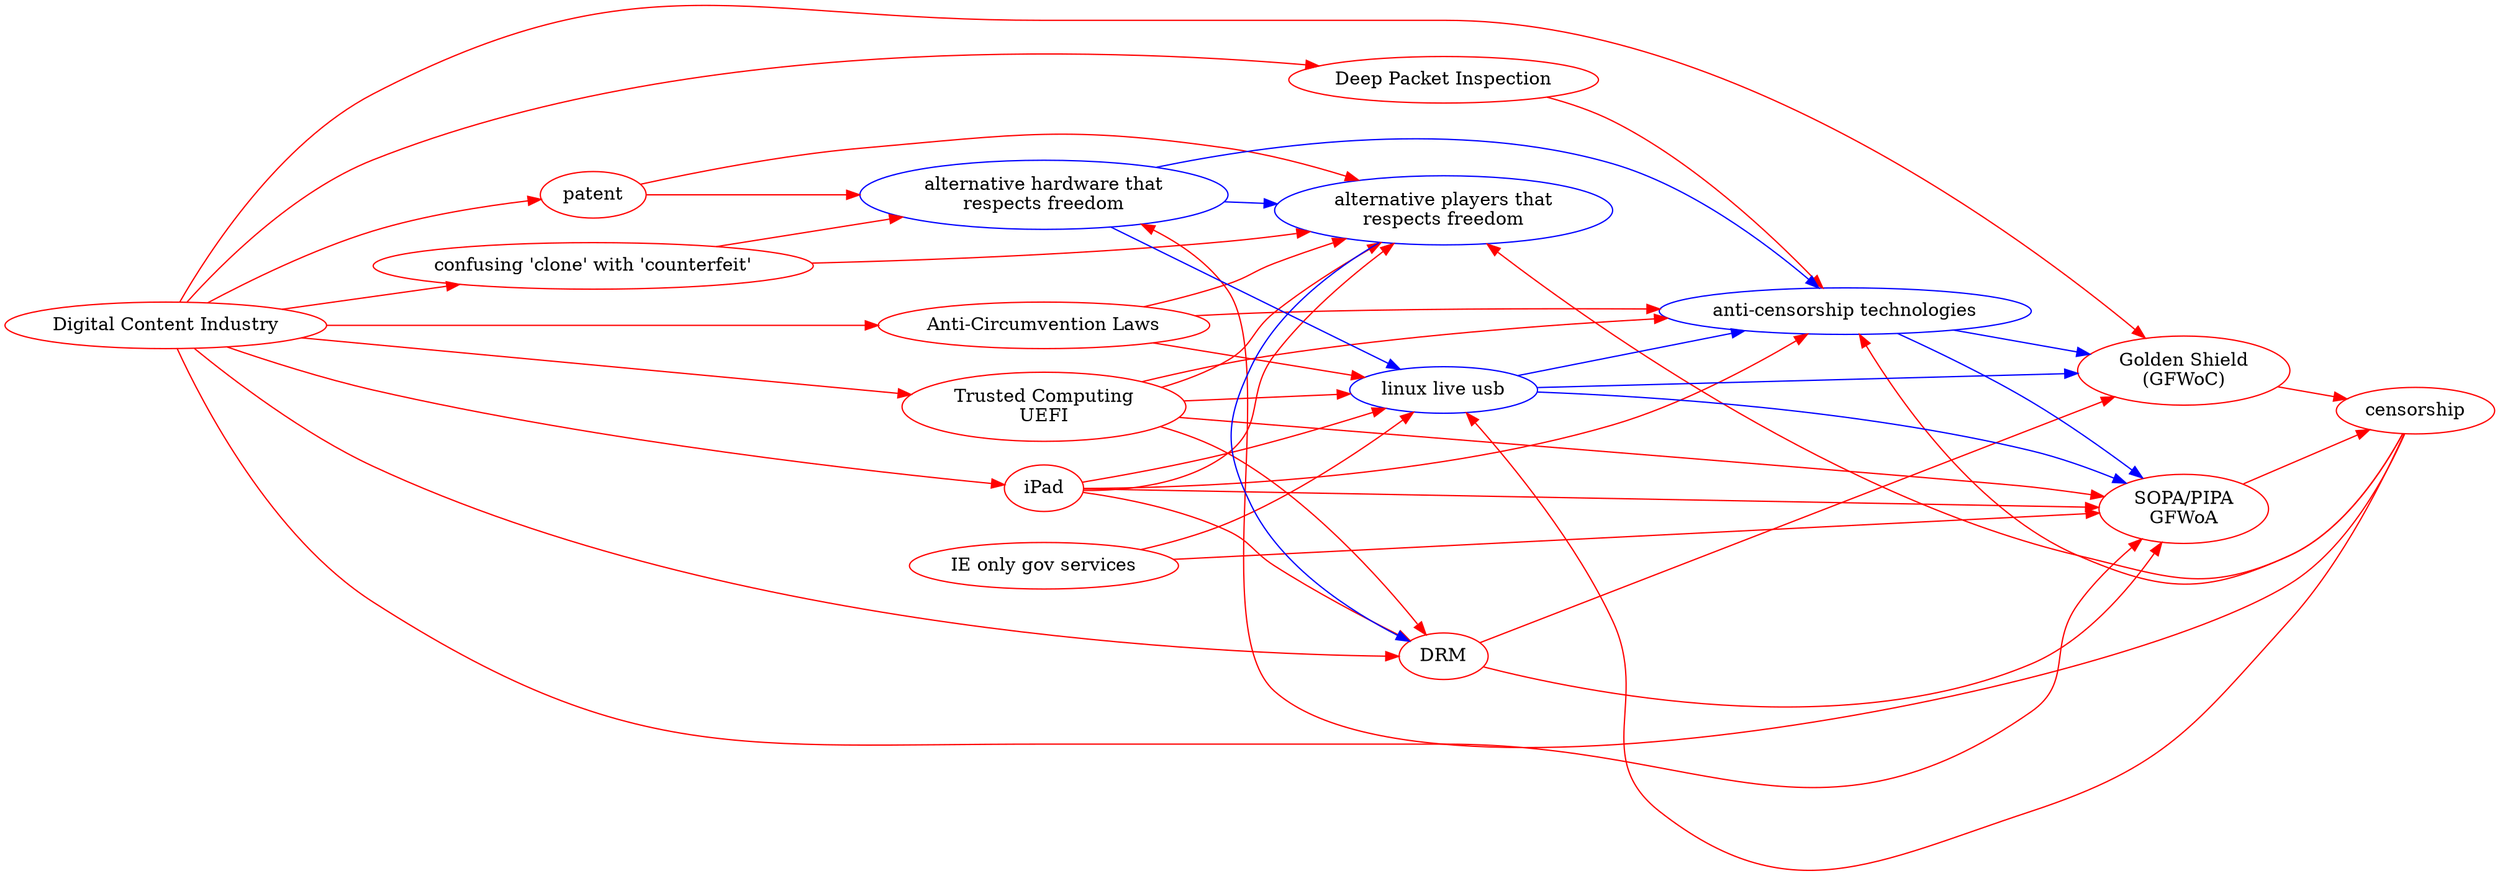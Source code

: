 // perl -ne 'print unless (/label=/ and not m#// *en *$#)' tw-joins-gfw.dot | dot -Tsvg > ~/tw-joins-gfw.svg

// digraph "Chinamerica 的統一防火長城: 臺灣是首選測試省份"
digraph "Taiwan as the testing ground for The United Great Firewall of Chinamerica"
{

    rankdir=LR;

    content_industry [
	label="數位內容產業",
	label="Digital Content Industry", // en
	color=red,
    ];

    DRM [
	label="DRM\n(遙控數位枷鎖)",
	label="DRM",
	color=red,
    ];

    trusted_computing [
	label="TC 信任運算\n(含安全開機)",
	label="Trusted Computing\nUEFI", // en
	color=red,
    ];

    anti_circumvention [
	label="反規避條款\n(禁止越獄或逆向工程)",
	label="Anti-Circumvention Laws", // en
	color=red,
    ];

    dpi [
	label="Deep Packet Inspection\n深度封包檢測",
	label="Deep Packet Inspection", // en
	color=red,
    ];

    gwf_China [
	label="中國防火長城\n(金盾工程等等)",
	label="Golden Shield\n(GFWoC)", // en
	color=red,
    ];

    gwf_USA [
	label="美國防火長城\n(SOPA 等等)",
	label="SOPA/PIPA\nGFWoA", // en
	color=red,
    ];

    gov_edit [
	label="筆硯文書\n(IE only)",
	label="IE only gov services", // en
	color=red,
    ];

    censor [
	label="言論管制",
	label="censorship", // en
	color=red,
    ];

    iPad [
	label="iPad",
	label="iPad", // en
	color=red,
    ];

    patent [
	label="專利",
	label="patent", // en
	color=red,
    ];

    suppress_clone [
	label="「仿冒」污名化「山寨」",
	label="confusing 'clone' with 'counterfeit'", // en
	color=red,
    ];

    alt_player [
	label="尊重消費者自主權\n的替代播放軟體",
	label="alternative players that\nrespects freedom", // en
	color=blue,
    ];

    alt_device [
	label="尊重消費者自主權\n的替代硬體",
	label="alternative hardware that\nrespects freedom", // en
	color=blue,
    ];

    usb_boot [
	label="百毒不侵救命碟",
	label="linux live usb", // en
	color=blue,
    ];

    tunneling [
	label="各種翻牆技術",
	label="anti-censorship technologies", // en
	color=blue,
    ];

    content_industry -> { DRM iPad trusted_computing patent dpi
	suppress_clone anti_circumvention gwf_China gwf_USA } [color=red];
    { iPad trusted_computing } -> DRM [color=red, constraint=false];
    DRM -> { gwf_China gwf_USA } [color=red];
    { iPad trusted_computing } -> alt_player [color=red];
    { gov_edit iPad trusted_computing } -> gwf_USA [color=red];
    usb_boot -> tunneling [ color=blue ];
    alt_device -> { usb_boot tunneling alt_player } [ color=blue ];
    { tunneling usb_boot } -> { gwf_China gwf_USA } [ color=blue ];
    alt_player -> DRM [ color=blue ];
    anti_circumvention -> { usb_boot tunneling alt_player } [color=red];
    { patent suppress_clone } -> { alt_device alt_player } [color=red];
    { iPad trusted_computing } -> { tunneling usb_boot } [color=red];
    gov_edit -> usb_boot [color=red];
    { gwf_China gwf_USA } -> { censor } [ color=red ];
    dpi -> tunneling [color=red];
    censor -> { tunneling alt_player usb_boot alt_device } [ color=red, constraint=false ];

    {rank=same; iPad trusted_computing alt_device }
    {rank=same; DRM alt_player }
    {rank=same; gwf_China gwf_USA }
}
